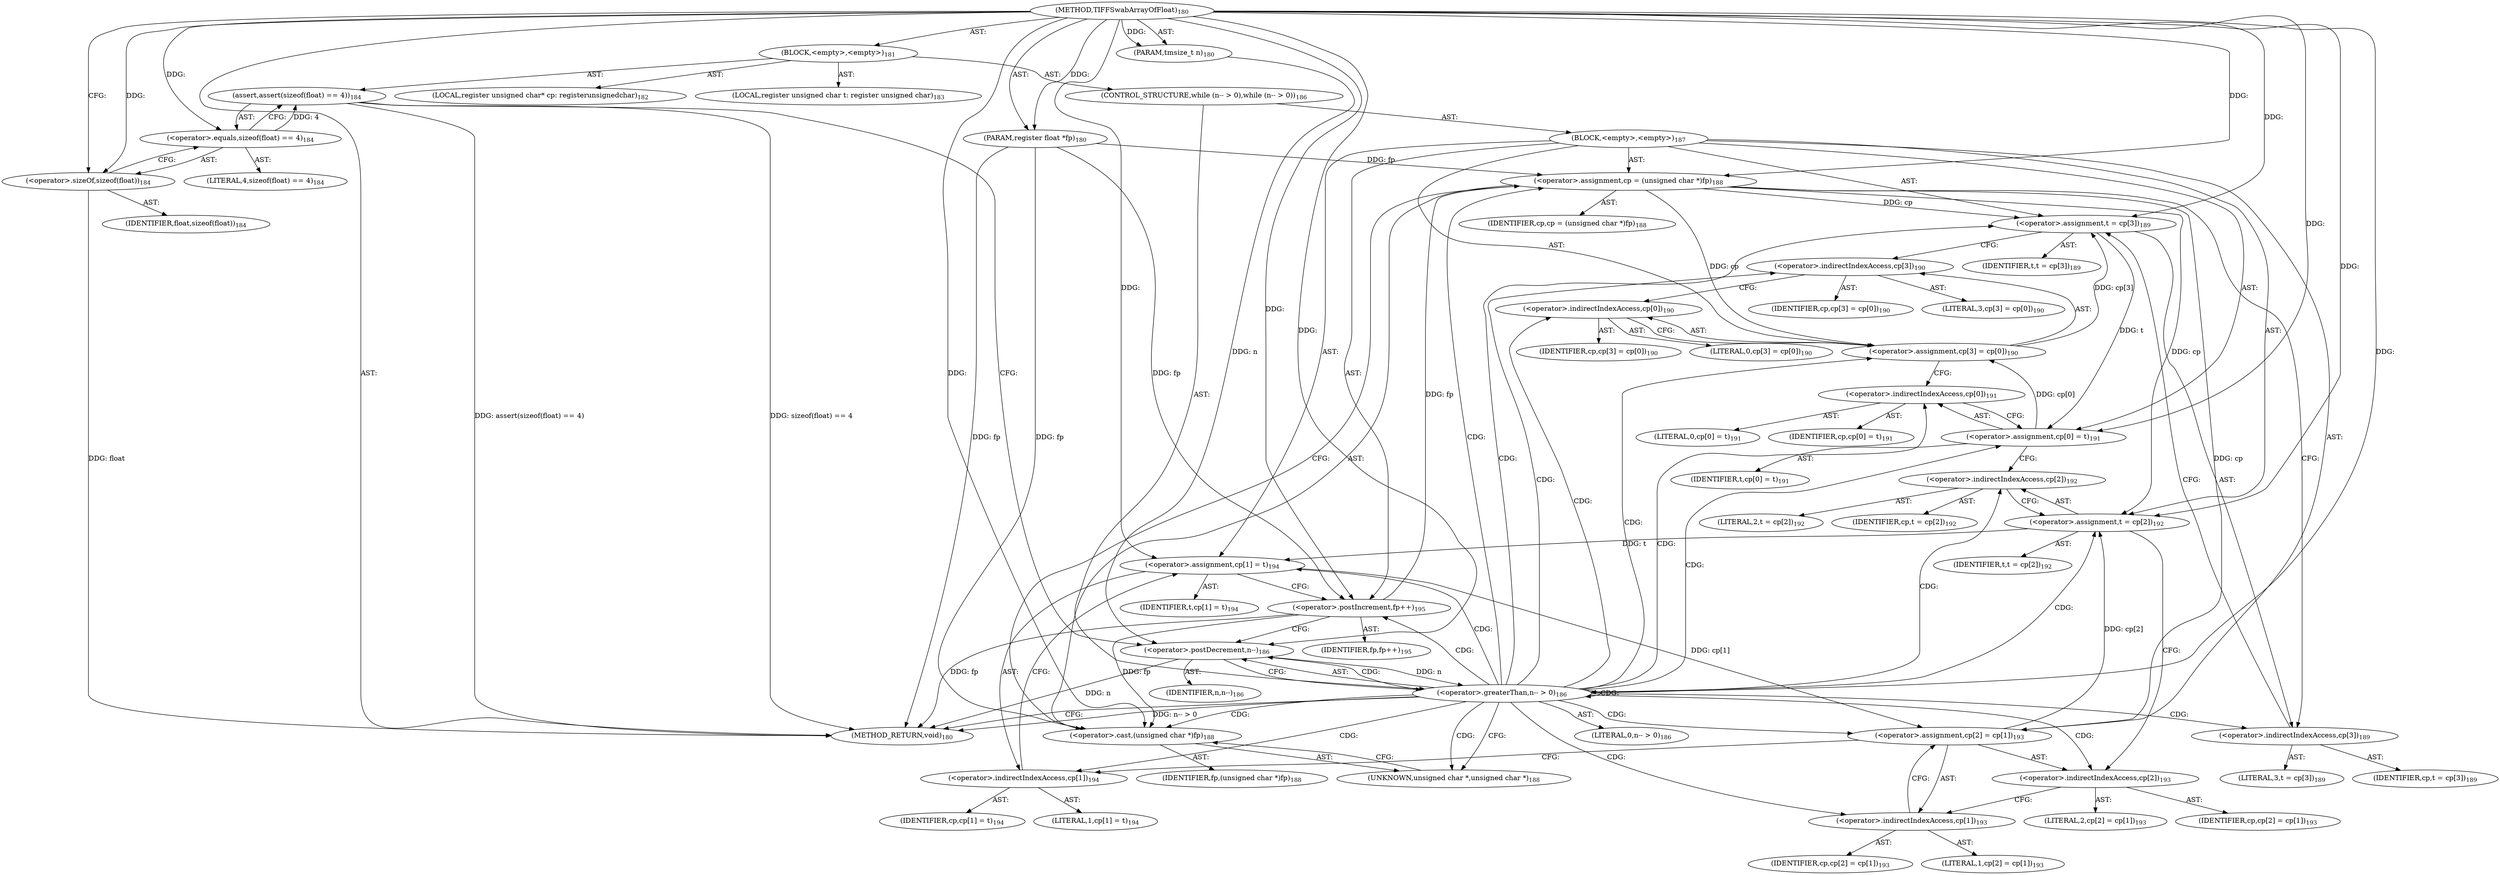 digraph "TIFFSwabArrayOfFloat" {  
"34735" [label = <(METHOD,TIFFSwabArrayOfFloat)<SUB>180</SUB>> ]
"34736" [label = <(PARAM,register float *fp)<SUB>180</SUB>> ]
"34737" [label = <(PARAM,tmsize_t n)<SUB>180</SUB>> ]
"34738" [label = <(BLOCK,&lt;empty&gt;,&lt;empty&gt;)<SUB>181</SUB>> ]
"34739" [label = <(LOCAL,register unsigned char* cp: registerunsignedchar)<SUB>182</SUB>> ]
"34740" [label = <(LOCAL,register unsigned char t: register unsigned char)<SUB>183</SUB>> ]
"34741" [label = <(assert,assert(sizeof(float) == 4))<SUB>184</SUB>> ]
"34742" [label = <(&lt;operator&gt;.equals,sizeof(float) == 4)<SUB>184</SUB>> ]
"34743" [label = <(&lt;operator&gt;.sizeOf,sizeof(float))<SUB>184</SUB>> ]
"34744" [label = <(IDENTIFIER,float,sizeof(float))<SUB>184</SUB>> ]
"34745" [label = <(LITERAL,4,sizeof(float) == 4)<SUB>184</SUB>> ]
"34746" [label = <(CONTROL_STRUCTURE,while (n-- &gt; 0),while (n-- &gt; 0))<SUB>186</SUB>> ]
"34747" [label = <(&lt;operator&gt;.greaterThan,n-- &gt; 0)<SUB>186</SUB>> ]
"34748" [label = <(&lt;operator&gt;.postDecrement,n--)<SUB>186</SUB>> ]
"34749" [label = <(IDENTIFIER,n,n--)<SUB>186</SUB>> ]
"34750" [label = <(LITERAL,0,n-- &gt; 0)<SUB>186</SUB>> ]
"34751" [label = <(BLOCK,&lt;empty&gt;,&lt;empty&gt;)<SUB>187</SUB>> ]
"34752" [label = <(&lt;operator&gt;.assignment,cp = (unsigned char *)fp)<SUB>188</SUB>> ]
"34753" [label = <(IDENTIFIER,cp,cp = (unsigned char *)fp)<SUB>188</SUB>> ]
"34754" [label = <(&lt;operator&gt;.cast,(unsigned char *)fp)<SUB>188</SUB>> ]
"34755" [label = <(UNKNOWN,unsigned char *,unsigned char *)<SUB>188</SUB>> ]
"34756" [label = <(IDENTIFIER,fp,(unsigned char *)fp)<SUB>188</SUB>> ]
"34757" [label = <(&lt;operator&gt;.assignment,t = cp[3])<SUB>189</SUB>> ]
"34758" [label = <(IDENTIFIER,t,t = cp[3])<SUB>189</SUB>> ]
"34759" [label = <(&lt;operator&gt;.indirectIndexAccess,cp[3])<SUB>189</SUB>> ]
"34760" [label = <(IDENTIFIER,cp,t = cp[3])<SUB>189</SUB>> ]
"34761" [label = <(LITERAL,3,t = cp[3])<SUB>189</SUB>> ]
"34762" [label = <(&lt;operator&gt;.assignment,cp[3] = cp[0])<SUB>190</SUB>> ]
"34763" [label = <(&lt;operator&gt;.indirectIndexAccess,cp[3])<SUB>190</SUB>> ]
"34764" [label = <(IDENTIFIER,cp,cp[3] = cp[0])<SUB>190</SUB>> ]
"34765" [label = <(LITERAL,3,cp[3] = cp[0])<SUB>190</SUB>> ]
"34766" [label = <(&lt;operator&gt;.indirectIndexAccess,cp[0])<SUB>190</SUB>> ]
"34767" [label = <(IDENTIFIER,cp,cp[3] = cp[0])<SUB>190</SUB>> ]
"34768" [label = <(LITERAL,0,cp[3] = cp[0])<SUB>190</SUB>> ]
"34769" [label = <(&lt;operator&gt;.assignment,cp[0] = t)<SUB>191</SUB>> ]
"34770" [label = <(&lt;operator&gt;.indirectIndexAccess,cp[0])<SUB>191</SUB>> ]
"34771" [label = <(IDENTIFIER,cp,cp[0] = t)<SUB>191</SUB>> ]
"34772" [label = <(LITERAL,0,cp[0] = t)<SUB>191</SUB>> ]
"34773" [label = <(IDENTIFIER,t,cp[0] = t)<SUB>191</SUB>> ]
"34774" [label = <(&lt;operator&gt;.assignment,t = cp[2])<SUB>192</SUB>> ]
"34775" [label = <(IDENTIFIER,t,t = cp[2])<SUB>192</SUB>> ]
"34776" [label = <(&lt;operator&gt;.indirectIndexAccess,cp[2])<SUB>192</SUB>> ]
"34777" [label = <(IDENTIFIER,cp,t = cp[2])<SUB>192</SUB>> ]
"34778" [label = <(LITERAL,2,t = cp[2])<SUB>192</SUB>> ]
"34779" [label = <(&lt;operator&gt;.assignment,cp[2] = cp[1])<SUB>193</SUB>> ]
"34780" [label = <(&lt;operator&gt;.indirectIndexAccess,cp[2])<SUB>193</SUB>> ]
"34781" [label = <(IDENTIFIER,cp,cp[2] = cp[1])<SUB>193</SUB>> ]
"34782" [label = <(LITERAL,2,cp[2] = cp[1])<SUB>193</SUB>> ]
"34783" [label = <(&lt;operator&gt;.indirectIndexAccess,cp[1])<SUB>193</SUB>> ]
"34784" [label = <(IDENTIFIER,cp,cp[2] = cp[1])<SUB>193</SUB>> ]
"34785" [label = <(LITERAL,1,cp[2] = cp[1])<SUB>193</SUB>> ]
"34786" [label = <(&lt;operator&gt;.assignment,cp[1] = t)<SUB>194</SUB>> ]
"34787" [label = <(&lt;operator&gt;.indirectIndexAccess,cp[1])<SUB>194</SUB>> ]
"34788" [label = <(IDENTIFIER,cp,cp[1] = t)<SUB>194</SUB>> ]
"34789" [label = <(LITERAL,1,cp[1] = t)<SUB>194</SUB>> ]
"34790" [label = <(IDENTIFIER,t,cp[1] = t)<SUB>194</SUB>> ]
"34791" [label = <(&lt;operator&gt;.postIncrement,fp++)<SUB>195</SUB>> ]
"34792" [label = <(IDENTIFIER,fp,fp++)<SUB>195</SUB>> ]
"34793" [label = <(METHOD_RETURN,void)<SUB>180</SUB>> ]
  "34735" -> "34736"  [ label = "AST: "] 
  "34735" -> "34737"  [ label = "AST: "] 
  "34735" -> "34738"  [ label = "AST: "] 
  "34735" -> "34793"  [ label = "AST: "] 
  "34738" -> "34739"  [ label = "AST: "] 
  "34738" -> "34740"  [ label = "AST: "] 
  "34738" -> "34741"  [ label = "AST: "] 
  "34738" -> "34746"  [ label = "AST: "] 
  "34741" -> "34742"  [ label = "AST: "] 
  "34742" -> "34743"  [ label = "AST: "] 
  "34742" -> "34745"  [ label = "AST: "] 
  "34743" -> "34744"  [ label = "AST: "] 
  "34746" -> "34747"  [ label = "AST: "] 
  "34746" -> "34751"  [ label = "AST: "] 
  "34747" -> "34748"  [ label = "AST: "] 
  "34747" -> "34750"  [ label = "AST: "] 
  "34748" -> "34749"  [ label = "AST: "] 
  "34751" -> "34752"  [ label = "AST: "] 
  "34751" -> "34757"  [ label = "AST: "] 
  "34751" -> "34762"  [ label = "AST: "] 
  "34751" -> "34769"  [ label = "AST: "] 
  "34751" -> "34774"  [ label = "AST: "] 
  "34751" -> "34779"  [ label = "AST: "] 
  "34751" -> "34786"  [ label = "AST: "] 
  "34751" -> "34791"  [ label = "AST: "] 
  "34752" -> "34753"  [ label = "AST: "] 
  "34752" -> "34754"  [ label = "AST: "] 
  "34754" -> "34755"  [ label = "AST: "] 
  "34754" -> "34756"  [ label = "AST: "] 
  "34757" -> "34758"  [ label = "AST: "] 
  "34757" -> "34759"  [ label = "AST: "] 
  "34759" -> "34760"  [ label = "AST: "] 
  "34759" -> "34761"  [ label = "AST: "] 
  "34762" -> "34763"  [ label = "AST: "] 
  "34762" -> "34766"  [ label = "AST: "] 
  "34763" -> "34764"  [ label = "AST: "] 
  "34763" -> "34765"  [ label = "AST: "] 
  "34766" -> "34767"  [ label = "AST: "] 
  "34766" -> "34768"  [ label = "AST: "] 
  "34769" -> "34770"  [ label = "AST: "] 
  "34769" -> "34773"  [ label = "AST: "] 
  "34770" -> "34771"  [ label = "AST: "] 
  "34770" -> "34772"  [ label = "AST: "] 
  "34774" -> "34775"  [ label = "AST: "] 
  "34774" -> "34776"  [ label = "AST: "] 
  "34776" -> "34777"  [ label = "AST: "] 
  "34776" -> "34778"  [ label = "AST: "] 
  "34779" -> "34780"  [ label = "AST: "] 
  "34779" -> "34783"  [ label = "AST: "] 
  "34780" -> "34781"  [ label = "AST: "] 
  "34780" -> "34782"  [ label = "AST: "] 
  "34783" -> "34784"  [ label = "AST: "] 
  "34783" -> "34785"  [ label = "AST: "] 
  "34786" -> "34787"  [ label = "AST: "] 
  "34786" -> "34790"  [ label = "AST: "] 
  "34787" -> "34788"  [ label = "AST: "] 
  "34787" -> "34789"  [ label = "AST: "] 
  "34791" -> "34792"  [ label = "AST: "] 
  "34741" -> "34748"  [ label = "CFG: "] 
  "34742" -> "34741"  [ label = "CFG: "] 
  "34747" -> "34793"  [ label = "CFG: "] 
  "34747" -> "34755"  [ label = "CFG: "] 
  "34743" -> "34742"  [ label = "CFG: "] 
  "34748" -> "34747"  [ label = "CFG: "] 
  "34752" -> "34759"  [ label = "CFG: "] 
  "34757" -> "34763"  [ label = "CFG: "] 
  "34762" -> "34770"  [ label = "CFG: "] 
  "34769" -> "34776"  [ label = "CFG: "] 
  "34774" -> "34780"  [ label = "CFG: "] 
  "34779" -> "34787"  [ label = "CFG: "] 
  "34786" -> "34791"  [ label = "CFG: "] 
  "34791" -> "34748"  [ label = "CFG: "] 
  "34754" -> "34752"  [ label = "CFG: "] 
  "34759" -> "34757"  [ label = "CFG: "] 
  "34763" -> "34766"  [ label = "CFG: "] 
  "34766" -> "34762"  [ label = "CFG: "] 
  "34770" -> "34769"  [ label = "CFG: "] 
  "34776" -> "34774"  [ label = "CFG: "] 
  "34780" -> "34783"  [ label = "CFG: "] 
  "34783" -> "34779"  [ label = "CFG: "] 
  "34787" -> "34786"  [ label = "CFG: "] 
  "34755" -> "34754"  [ label = "CFG: "] 
  "34735" -> "34743"  [ label = "CFG: "] 
  "34736" -> "34793"  [ label = "DDG: fp"] 
  "34741" -> "34793"  [ label = "DDG: sizeof(float) == 4"] 
  "34741" -> "34793"  [ label = "DDG: assert(sizeof(float) == 4)"] 
  "34748" -> "34793"  [ label = "DDG: n"] 
  "34747" -> "34793"  [ label = "DDG: n-- &gt; 0"] 
  "34791" -> "34793"  [ label = "DDG: fp"] 
  "34743" -> "34793"  [ label = "DDG: float"] 
  "34735" -> "34736"  [ label = "DDG: "] 
  "34735" -> "34737"  [ label = "DDG: "] 
  "34742" -> "34741"  [ label = "DDG: 4"] 
  "34735" -> "34742"  [ label = "DDG: "] 
  "34748" -> "34747"  [ label = "DDG: n"] 
  "34735" -> "34747"  [ label = "DDG: "] 
  "34791" -> "34752"  [ label = "DDG: fp"] 
  "34736" -> "34752"  [ label = "DDG: fp"] 
  "34735" -> "34752"  [ label = "DDG: "] 
  "34752" -> "34757"  [ label = "DDG: cp"] 
  "34762" -> "34757"  [ label = "DDG: cp[3]"] 
  "34752" -> "34762"  [ label = "DDG: cp"] 
  "34769" -> "34762"  [ label = "DDG: cp[0]"] 
  "34757" -> "34769"  [ label = "DDG: t"] 
  "34735" -> "34769"  [ label = "DDG: "] 
  "34752" -> "34774"  [ label = "DDG: cp"] 
  "34779" -> "34774"  [ label = "DDG: cp[2]"] 
  "34752" -> "34779"  [ label = "DDG: cp"] 
  "34786" -> "34779"  [ label = "DDG: cp[1]"] 
  "34774" -> "34786"  [ label = "DDG: t"] 
  "34735" -> "34786"  [ label = "DDG: "] 
  "34735" -> "34743"  [ label = "DDG: "] 
  "34737" -> "34748"  [ label = "DDG: n"] 
  "34735" -> "34748"  [ label = "DDG: "] 
  "34735" -> "34757"  [ label = "DDG: "] 
  "34735" -> "34774"  [ label = "DDG: "] 
  "34735" -> "34791"  [ label = "DDG: "] 
  "34736" -> "34791"  [ label = "DDG: fp"] 
  "34791" -> "34754"  [ label = "DDG: fp"] 
  "34736" -> "34754"  [ label = "DDG: fp"] 
  "34735" -> "34754"  [ label = "DDG: "] 
  "34747" -> "34783"  [ label = "CDG: "] 
  "34747" -> "34766"  [ label = "CDG: "] 
  "34747" -> "34747"  [ label = "CDG: "] 
  "34747" -> "34791"  [ label = "CDG: "] 
  "34747" -> "34748"  [ label = "CDG: "] 
  "34747" -> "34763"  [ label = "CDG: "] 
  "34747" -> "34755"  [ label = "CDG: "] 
  "34747" -> "34762"  [ label = "CDG: "] 
  "34747" -> "34757"  [ label = "CDG: "] 
  "34747" -> "34787"  [ label = "CDG: "] 
  "34747" -> "34779"  [ label = "CDG: "] 
  "34747" -> "34769"  [ label = "CDG: "] 
  "34747" -> "34776"  [ label = "CDG: "] 
  "34747" -> "34752"  [ label = "CDG: "] 
  "34747" -> "34780"  [ label = "CDG: "] 
  "34747" -> "34774"  [ label = "CDG: "] 
  "34747" -> "34754"  [ label = "CDG: "] 
  "34747" -> "34786"  [ label = "CDG: "] 
  "34747" -> "34759"  [ label = "CDG: "] 
  "34747" -> "34770"  [ label = "CDG: "] 
}
